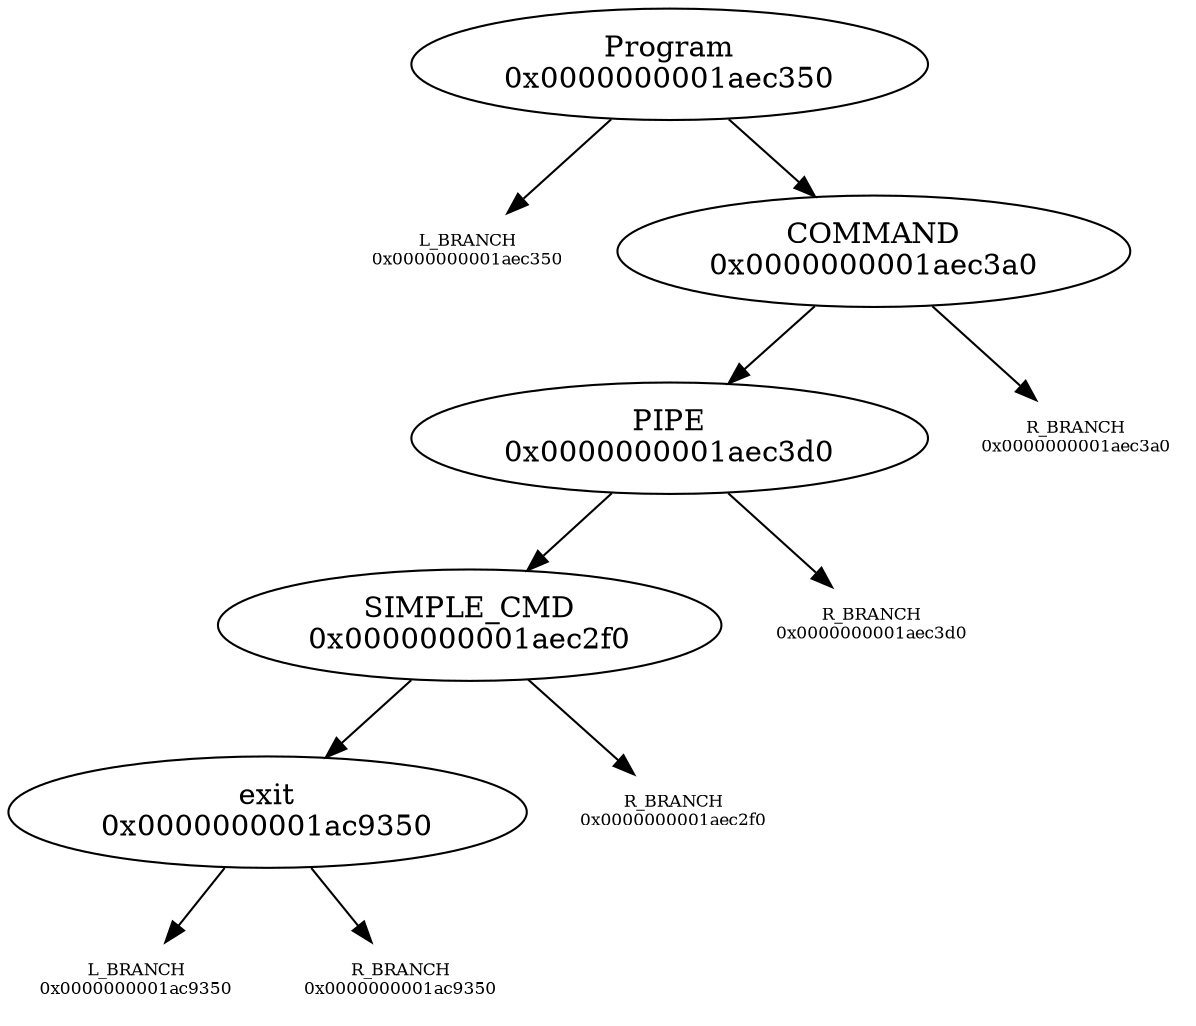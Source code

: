 digraph graphname {
"Program\n0x0000000001aec350" -> "L_BRANCH\n0x0000000001aec350";
"L_BRANCH\n0x0000000001aec350" [shape=none fontsize=8]
"Program\n0x0000000001aec350" -> "COMMAND\n0x0000000001aec3a0";
"COMMAND\n0x0000000001aec3a0" -> "PIPE\n0x0000000001aec3d0";
"COMMAND\n0x0000000001aec3a0" -> "R_BRANCH\n0x0000000001aec3a0";
"R_BRANCH\n0x0000000001aec3a0" [shape=none fontsize=8]
"PIPE\n0x0000000001aec3d0" -> "SIMPLE_CMD\n0x0000000001aec2f0";
"PIPE\n0x0000000001aec3d0" -> "R_BRANCH\n0x0000000001aec3d0";
"R_BRANCH\n0x0000000001aec3d0" [shape=none fontsize=8]
"SIMPLE_CMD\n0x0000000001aec2f0" -> "exit\n0x0000000001ac9350";
"SIMPLE_CMD\n0x0000000001aec2f0" -> "R_BRANCH\n0x0000000001aec2f0";
"R_BRANCH\n0x0000000001aec2f0" [shape=none fontsize=8]
"exit\n0x0000000001ac9350" -> "L_BRANCH\n0x0000000001ac9350";
"L_BRANCH\n0x0000000001ac9350" [shape=none fontsize=8]
"exit\n0x0000000001ac9350" -> "R_BRANCH\n0x0000000001ac9350";
"R_BRANCH\n0x0000000001ac9350" [shape=none fontsize=8]

}